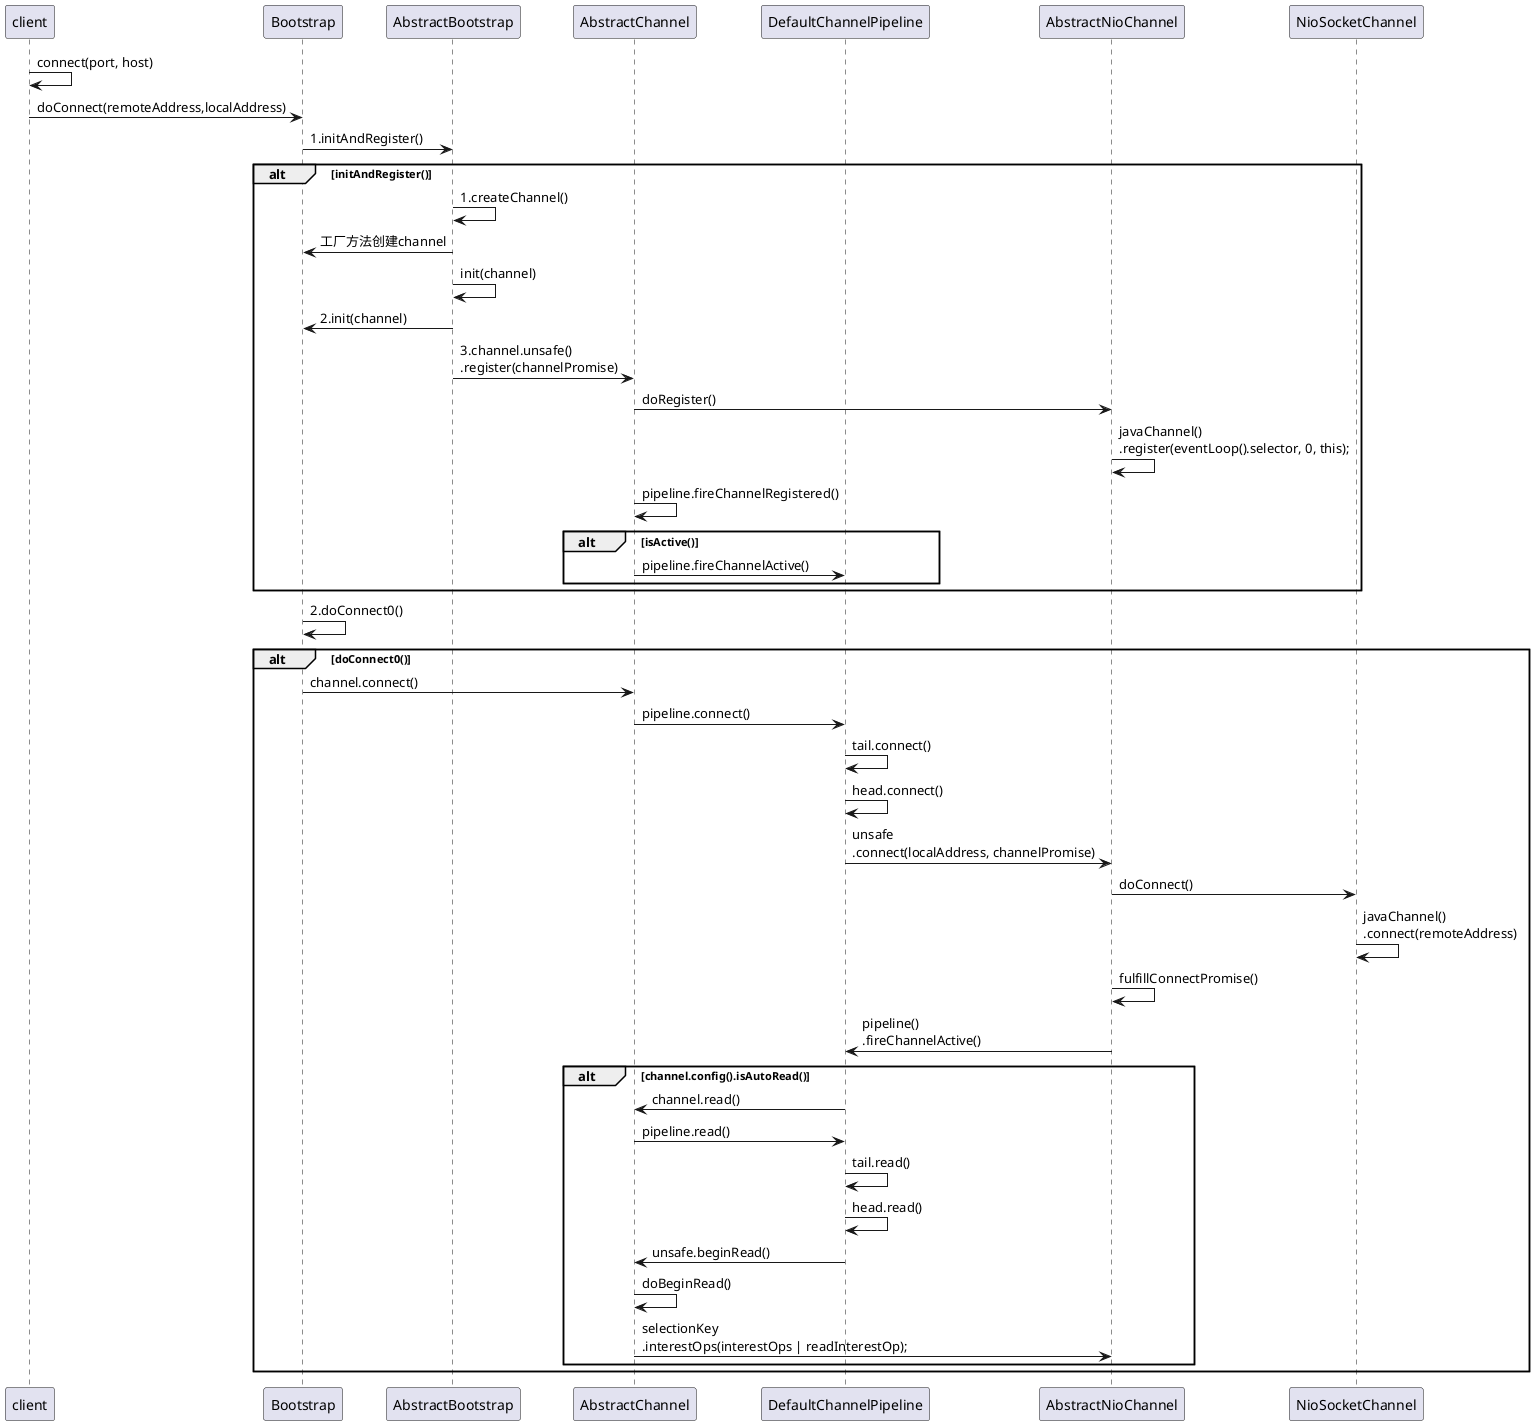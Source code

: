 @startuml
participant "client" as client
participant "Bootstrap" as Bootstrap
participant "AbstractBootstrap" as AbstractBootstrap
participant "AbstractChannel" as AbstractChannel
participant "DefaultChannelPipeline" as DefaultChannelPipeline
participant "AbstractNioChannel" as AbstractNioChannel
participant "NioSocketChannel" as NioSocketChannel
client -> client: connect(port, host)
client -> Bootstrap: doConnect(remoteAddress,localAddress)
Bootstrap -> AbstractBootstrap: 1.initAndRegister()
alt initAndRegister()
  AbstractBootstrap -> AbstractBootstrap: 1.createChannel()
  AbstractBootstrap -> Bootstrap: 工厂方法创建channel
  AbstractBootstrap -> AbstractBootstrap: init(channel)
  AbstractBootstrap -> Bootstrap: 2.init(channel)
  AbstractBootstrap -> AbstractChannel: 3.channel.unsafe()\n.register(channelPromise)
'  AbstractBootstrap -> AbstractChannel:register(channelPromise)
  AbstractChannel -> AbstractNioChannel:doRegister()
  AbstractNioChannel -> AbstractNioChannel:javaChannel()\n.register(eventLoop().selector, 0, this);
  AbstractChannel -> AbstractChannel:pipeline.fireChannelRegistered()
  alt isActive()
      AbstractChannel -> DefaultChannelPipeline:pipeline.fireChannelActive()
  end
end
'AbstractBootstrap -> AbstractBootstrap:doBind0()
'AbstractBootstrap -> AbstractChannel:bind()
'AbstractChannel-> DefaultChannelPipeline:bind()
'DefaultChannelPipeline-> DefaultChannelPipeline:tail.bind()
'DefaultChannelPipeline-> DefaultChannelPipeline:head.bind()
'DefaultChannelPipeline-> DefaultChannelPipeline:unsafe\n.bind(localAddress, channelPromise)
'AbstractChannel-> NioServerSocketChannel:doBind(localAddress)
'NioSocketChannel-> NioSocketChannel:javaChannel().socket().bind()

Bootstrap -> Bootstrap:2.doConnect0()
alt doConnect0()
Bootstrap -> AbstractChannel:channel.connect()
AbstractChannel -> DefaultChannelPipeline:pipeline.connect()
DefaultChannelPipeline -> DefaultChannelPipeline:tail.connect()
DefaultChannelPipeline -> DefaultChannelPipeline:head.connect()
DefaultChannelPipeline -> AbstractNioChannel:unsafe\n.connect(localAddress, channelPromise)
'DefaultChannelPipeline -> AbstractNioChannel:connect()
AbstractNioChannel -> NioSocketChannel:doConnect()
NioSocketChannel -> NioSocketChannel:javaChannel()\n.connect(remoteAddress)
AbstractNioChannel -> AbstractNioChannel:fulfillConnectPromise()
AbstractNioChannel -> DefaultChannelPipeline:pipeline()\n.fireChannelActive()
  alt channel.config().isAutoRead()
      DefaultChannelPipeline -> AbstractChannel:channel.read()
      AbstractChannel -> DefaultChannelPipeline:pipeline.read()
      DefaultChannelPipeline -> DefaultChannelPipeline:tail.read()
      DefaultChannelPipeline -> DefaultChannelPipeline:head.read()
      DefaultChannelPipeline -> AbstractChannel:unsafe.beginRead()
      AbstractChannel -> AbstractChannel:doBeginRead()
      AbstractChannel -> AbstractNioChannel:selectionKey\n.interestOps(interestOps | readInterestOp);
  end
end

@enduml